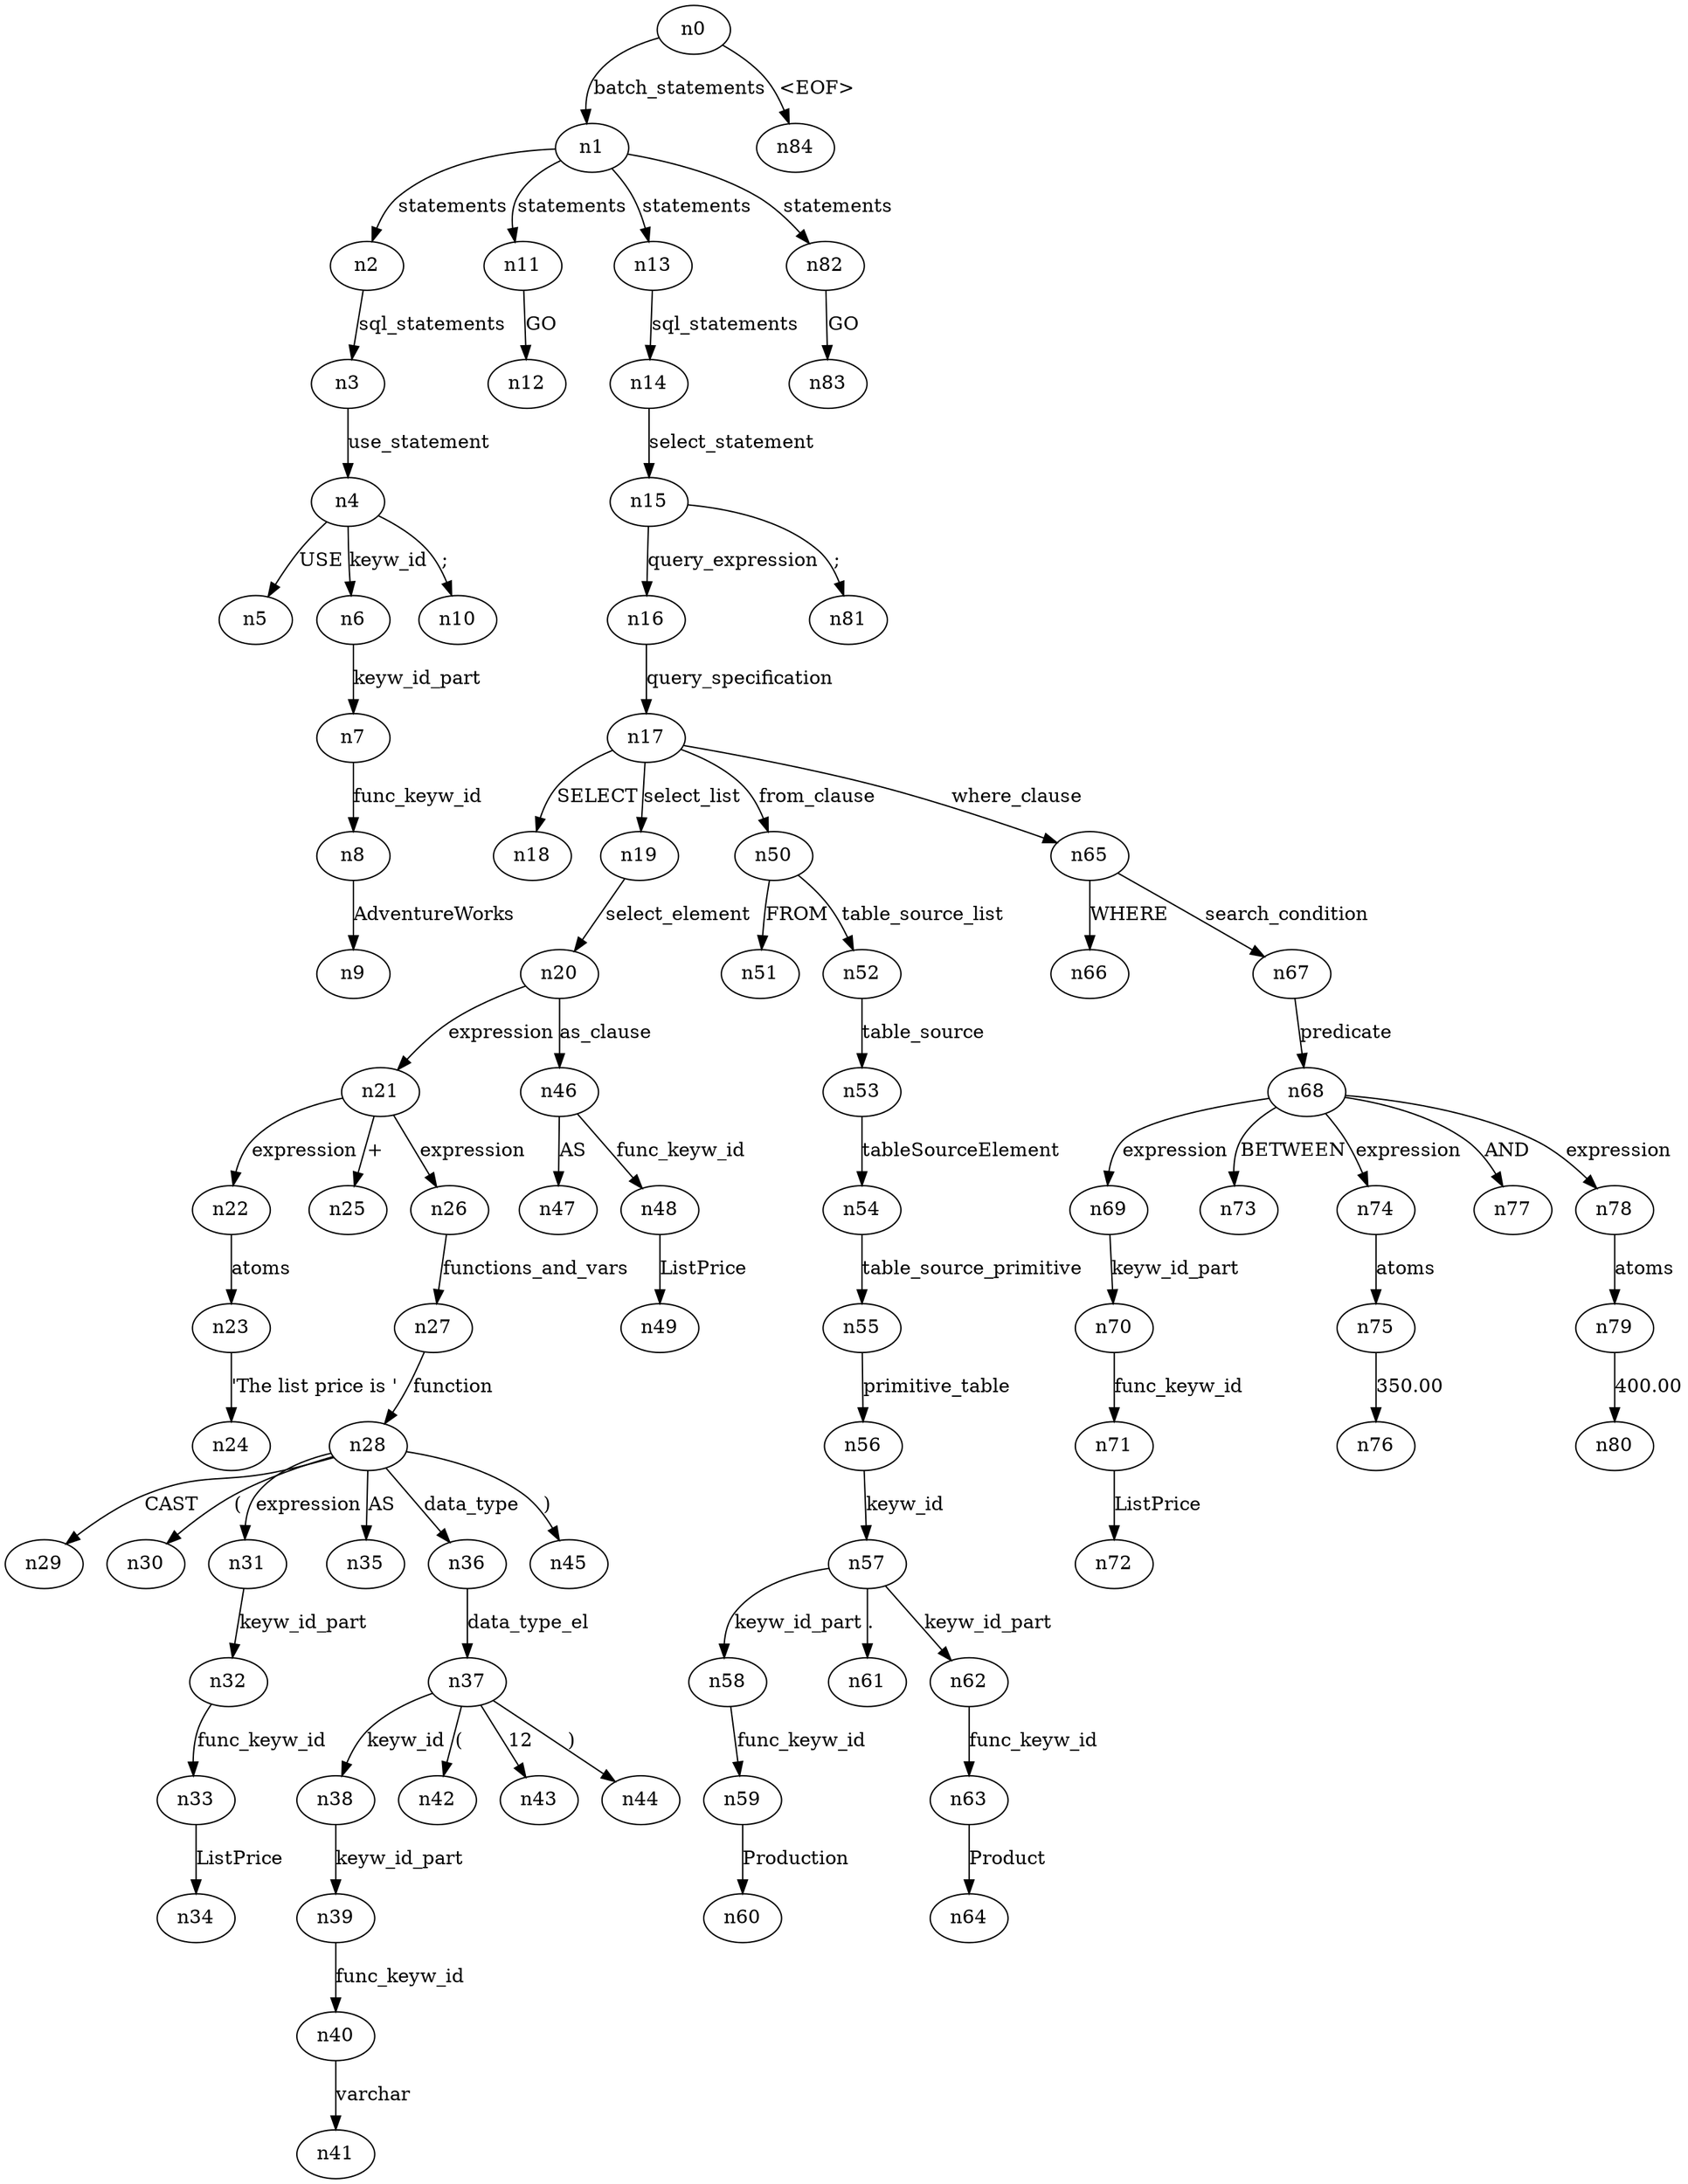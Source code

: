 digraph ParseTree {
  n0 -> n1 [label="batch_statements"];
  n1 -> n2 [label="statements"];
  n2 -> n3 [label="sql_statements"];
  n3 -> n4 [label="use_statement"];
  n4 -> n5 [label="USE"];
  n4 -> n6 [label="keyw_id"];
  n6 -> n7 [label="keyw_id_part"];
  n7 -> n8 [label="func_keyw_id"];
  n8 -> n9 [label="AdventureWorks"];
  n4 -> n10 [label=";"];
  n1 -> n11 [label="statements"];
  n11 -> n12 [label="GO"];
  n1 -> n13 [label="statements"];
  n13 -> n14 [label="sql_statements"];
  n14 -> n15 [label="select_statement"];
  n15 -> n16 [label="query_expression"];
  n16 -> n17 [label="query_specification"];
  n17 -> n18 [label="SELECT"];
  n17 -> n19 [label="select_list"];
  n19 -> n20 [label="select_element"];
  n20 -> n21 [label="expression"];
  n21 -> n22 [label="expression"];
  n22 -> n23 [label="atoms"];
  n23 -> n24 [label="'The list price is '"];
  n21 -> n25 [label="+"];
  n21 -> n26 [label="expression"];
  n26 -> n27 [label="functions_and_vars"];
  n27 -> n28 [label="function"];
  n28 -> n29 [label="CAST"];
  n28 -> n30 [label="("];
  n28 -> n31 [label="expression"];
  n31 -> n32 [label="keyw_id_part"];
  n32 -> n33 [label="func_keyw_id"];
  n33 -> n34 [label="ListPrice"];
  n28 -> n35 [label="AS"];
  n28 -> n36 [label="data_type"];
  n36 -> n37 [label="data_type_el"];
  n37 -> n38 [label="keyw_id"];
  n38 -> n39 [label="keyw_id_part"];
  n39 -> n40 [label="func_keyw_id"];
  n40 -> n41 [label="varchar"];
  n37 -> n42 [label="("];
  n37 -> n43 [label="12"];
  n37 -> n44 [label=")"];
  n28 -> n45 [label=")"];
  n20 -> n46 [label="as_clause"];
  n46 -> n47 [label="AS"];
  n46 -> n48 [label="func_keyw_id"];
  n48 -> n49 [label="ListPrice"];
  n17 -> n50 [label="from_clause"];
  n50 -> n51 [label="FROM"];
  n50 -> n52 [label="table_source_list"];
  n52 -> n53 [label="table_source"];
  n53 -> n54 [label="tableSourceElement"];
  n54 -> n55 [label="table_source_primitive"];
  n55 -> n56 [label="primitive_table"];
  n56 -> n57 [label="keyw_id"];
  n57 -> n58 [label="keyw_id_part"];
  n58 -> n59 [label="func_keyw_id"];
  n59 -> n60 [label="Production"];
  n57 -> n61 [label="."];
  n57 -> n62 [label="keyw_id_part"];
  n62 -> n63 [label="func_keyw_id"];
  n63 -> n64 [label="Product"];
  n17 -> n65 [label="where_clause"];
  n65 -> n66 [label="WHERE"];
  n65 -> n67 [label="search_condition"];
  n67 -> n68 [label="predicate"];
  n68 -> n69 [label="expression"];
  n69 -> n70 [label="keyw_id_part"];
  n70 -> n71 [label="func_keyw_id"];
  n71 -> n72 [label="ListPrice"];
  n68 -> n73 [label="BETWEEN"];
  n68 -> n74 [label="expression"];
  n74 -> n75 [label="atoms"];
  n75 -> n76 [label="350.00"];
  n68 -> n77 [label="AND"];
  n68 -> n78 [label="expression"];
  n78 -> n79 [label="atoms"];
  n79 -> n80 [label="400.00"];
  n15 -> n81 [label=";"];
  n1 -> n82 [label="statements"];
  n82 -> n83 [label="GO"];
  n0 -> n84 [label="<EOF>"];
}